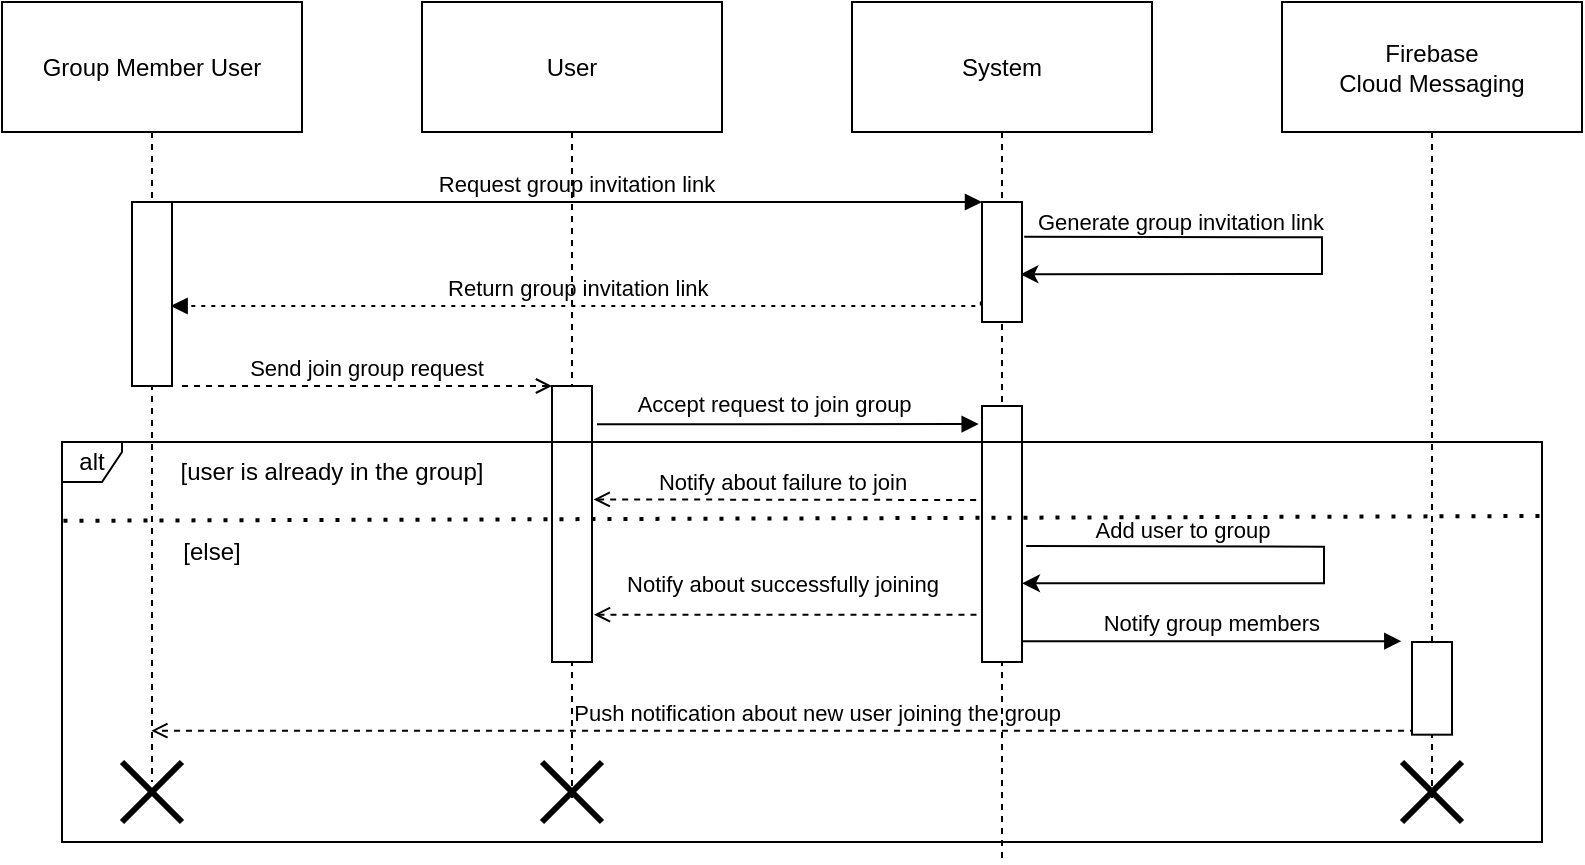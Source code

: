 <mxfile version="25.0.1">
  <diagram name="Strona-1" id="NTGjzAoij-4RBShrze8b">
    <mxGraphModel dx="2901" dy="1140" grid="1" gridSize="10" guides="1" tooltips="1" connect="1" arrows="1" fold="1" page="1" pageScale="1" pageWidth="827" pageHeight="1169" math="0" shadow="0">
      <root>
        <mxCell id="0" />
        <mxCell id="1" parent="0" />
        <mxCell id="2" value="User" style="shape=umlLifeline;perimeter=lifelinePerimeter;whiteSpace=wrap;container=1;dropTarget=0;collapsible=0;recursiveResize=0;outlineConnect=0;portConstraint=eastwest;newEdgeStyle={&quot;edgeStyle&quot;:&quot;elbowEdgeStyle&quot;,&quot;elbow&quot;:&quot;vertical&quot;,&quot;curved&quot;:0,&quot;rounded&quot;:0};size=65;movable=1;resizable=1;rotatable=1;deletable=1;editable=1;locked=0;connectable=1;" parent="1" vertex="1">
          <mxGeometry width="150" height="400" as="geometry" />
        </mxCell>
        <mxCell id="vf7bno58fgWeEznr3E9_-9" value="" style="rounded=0;whiteSpace=wrap;html=1;fillColor=default;" parent="1" vertex="1">
          <mxGeometry x="65" y="192" width="20" height="138" as="geometry" />
        </mxCell>
        <mxCell id="3" value="System" style="shape=umlLifeline;perimeter=lifelinePerimeter;whiteSpace=wrap;container=1;dropTarget=0;collapsible=0;recursiveResize=0;outlineConnect=0;portConstraint=eastwest;newEdgeStyle={&quot;edgeStyle&quot;:&quot;elbowEdgeStyle&quot;,&quot;elbow&quot;:&quot;vertical&quot;,&quot;curved&quot;:0,&quot;rounded&quot;:0};size=65;movable=1;resizable=1;rotatable=1;deletable=1;editable=1;locked=0;connectable=1;" parent="1" vertex="1">
          <mxGeometry x="215" width="150" height="430" as="geometry" />
        </mxCell>
        <mxCell id="4" value="Firebase&#xa;Cloud Messaging" style="shape=umlLifeline;perimeter=lifelinePerimeter;whiteSpace=wrap;container=1;dropTarget=0;collapsible=0;recursiveResize=0;outlineConnect=0;portConstraint=eastwest;newEdgeStyle={&quot;edgeStyle&quot;:&quot;elbowEdgeStyle&quot;,&quot;elbow&quot;:&quot;vertical&quot;,&quot;curved&quot;:0,&quot;rounded&quot;:0};size=65;" parent="1" vertex="1">
          <mxGeometry x="430" width="150" height="400" as="geometry" />
        </mxCell>
        <mxCell id="5" value="Accept request to join group" style="verticalAlign=bottom;edgeStyle=elbowEdgeStyle;elbow=vertical;curved=0;rounded=0;endArrow=block;exitX=1.125;exitY=0.139;exitDx=0;exitDy=0;exitPerimeter=0;entryX=-0.083;entryY=0.071;entryDx=0;entryDy=0;entryPerimeter=0;labelBackgroundColor=none;" parent="1" source="vf7bno58fgWeEznr3E9_-9" target="vf7bno58fgWeEznr3E9_-10" edge="1">
          <mxGeometry x="-0.066" y="1" relative="1" as="geometry">
            <Array as="points" />
            <mxPoint x="74.5" y="212" as="sourcePoint" />
            <mxPoint x="210" y="200" as="targetPoint" />
            <mxPoint as="offset" />
          </mxGeometry>
        </mxCell>
        <mxCell id="6" value="Notify group members" style="verticalAlign=bottom;edgeStyle=elbowEdgeStyle;elbow=vertical;curved=0;rounded=0;endArrow=block;entryX=-0.086;entryY=0.079;entryDx=0;entryDy=0;entryPerimeter=0;exitX=1.181;exitY=0.915;exitDx=0;exitDy=0;exitPerimeter=0;labelBackgroundColor=none;" parent="1" edge="1">
          <mxGeometry relative="1" as="geometry">
            <Array as="points">
              <mxPoint x="436.38" y="319.58" />
            </Array>
            <mxPoint x="300.0" y="319.63" as="sourcePoint" />
            <mxPoint x="489.66" y="320.32" as="targetPoint" />
          </mxGeometry>
        </mxCell>
        <mxCell id="7" value="           Push notification about new user joining the group" style="verticalAlign=bottom;edgeStyle=elbowEdgeStyle;elbow=vertical;curved=0;rounded=0;dashed=1;endArrow=open;endFill=0;exitX=0;exitY=1;exitDx=0;exitDy=0;labelBackgroundColor=none;" parent="1" source="FH-teB31ZwKQPtfeiBWO-8" edge="1">
          <mxGeometry relative="1" as="geometry">
            <Array as="points">
              <mxPoint x="336" y="364.34" />
            </Array>
            <mxPoint x="572.5" y="364.34" as="sourcePoint" />
            <mxPoint x="-135.333" y="364.34" as="targetPoint" />
          </mxGeometry>
        </mxCell>
        <mxCell id="vf7bno58fgWeEznr3E9_-7" value="Group Member User" style="shape=umlLifeline;perimeter=lifelinePerimeter;whiteSpace=wrap;container=1;dropTarget=0;collapsible=0;recursiveResize=0;outlineConnect=0;portConstraint=eastwest;newEdgeStyle={&quot;edgeStyle&quot;:&quot;elbowEdgeStyle&quot;,&quot;elbow&quot;:&quot;vertical&quot;,&quot;curved&quot;:0,&quot;rounded&quot;:0};size=65;" parent="1" vertex="1">
          <mxGeometry x="-210" width="150" height="390" as="geometry" />
        </mxCell>
        <mxCell id="vf7bno58fgWeEznr3E9_-8" value="Send join group request" style="verticalAlign=bottom;edgeStyle=elbowEdgeStyle;elbow=vertical;curved=0;rounded=0;endArrow=open;endFill=0;dashed=1;entryX=0;entryY=0;entryDx=0;entryDy=0;labelBackgroundColor=none;" parent="1" target="vf7bno58fgWeEznr3E9_-9" edge="1">
          <mxGeometry relative="1" as="geometry">
            <Array as="points">
              <mxPoint x="-23.5" y="192" />
            </Array>
            <mxPoint x="-120" y="192" as="sourcePoint" />
            <mxPoint x="60" y="192" as="targetPoint" />
          </mxGeometry>
        </mxCell>
        <mxCell id="vf7bno58fgWeEznr3E9_-10" value="" style="rounded=0;whiteSpace=wrap;html=1;fillColor=default;" parent="1" vertex="1">
          <mxGeometry x="280" y="202" width="20" height="128" as="geometry" />
        </mxCell>
        <mxCell id="vf7bno58fgWeEznr3E9_-12" value="Return group invitation link" style="verticalAlign=bottom;edgeStyle=elbowEdgeStyle;elbow=vertical;curved=0;rounded=0;dashed=1;dashPattern=2 3;endArrow=block;exitX=-0.03;exitY=0.829;exitDx=0;exitDy=0;exitPerimeter=0;labelBackgroundColor=none;" parent="1" source="FH-teB31ZwKQPtfeiBWO-11" edge="1">
          <mxGeometry relative="1" as="geometry">
            <Array as="points">
              <mxPoint x="51.5" y="152" />
            </Array>
            <mxPoint x="288" y="152" as="sourcePoint" />
            <mxPoint x="-125.676" y="152.0" as="targetPoint" />
          </mxGeometry>
        </mxCell>
        <mxCell id="vf7bno58fgWeEznr3E9_-13" value="Request group invitation link" style="verticalAlign=bottom;edgeStyle=elbowEdgeStyle;elbow=vertical;curved=0;rounded=0;endArrow=block;exitX=1;exitY=0;exitDx=0;exitDy=0;entryX=0;entryY=0;entryDx=0;entryDy=0;labelBackgroundColor=none;" parent="1" source="FH-teB31ZwKQPtfeiBWO-10" target="FH-teB31ZwKQPtfeiBWO-11" edge="1">
          <mxGeometry relative="1" as="geometry">
            <Array as="points" />
            <mxPoint x="-130" y="110" as="sourcePoint" />
            <mxPoint x="220" y="100" as="targetPoint" />
          </mxGeometry>
        </mxCell>
        <mxCell id="FH-teB31ZwKQPtfeiBWO-8" value="" style="rounded=0;whiteSpace=wrap;html=1;fillColor=default;" parent="1" vertex="1">
          <mxGeometry x="495" y="320" width="20" height="46.34" as="geometry" />
        </mxCell>
        <mxCell id="FH-teB31ZwKQPtfeiBWO-10" value="" style="rounded=0;whiteSpace=wrap;html=1;fillColor=default;" parent="1" vertex="1">
          <mxGeometry x="-145" y="100" width="20" height="92" as="geometry" />
        </mxCell>
        <mxCell id="FH-teB31ZwKQPtfeiBWO-13" value="" style="endArrow=classic;html=1;rounded=0;entryX=0.958;entryY=0.603;entryDx=0;entryDy=0;exitX=1.055;exitY=0.336;exitDx=0;exitDy=0;exitPerimeter=0;entryPerimeter=0;" parent="1" target="FH-teB31ZwKQPtfeiBWO-11" edge="1">
          <mxGeometry width="50" height="50" relative="1" as="geometry">
            <mxPoint x="301.1" y="117.33" as="sourcePoint" />
            <mxPoint x="300" y="142.17" as="targetPoint" />
            <Array as="points">
              <mxPoint x="450" y="117.67" />
              <mxPoint x="450" y="136" />
            </Array>
          </mxGeometry>
        </mxCell>
        <mxCell id="FH-teB31ZwKQPtfeiBWO-14" value="Generate group invitation link" style="edgeLabel;html=1;align=center;verticalAlign=middle;resizable=0;points=[];labelBackgroundColor=none;" parent="FH-teB31ZwKQPtfeiBWO-13" vertex="1" connectable="0">
          <mxGeometry x="-0.5" y="-3" relative="1" as="geometry">
            <mxPoint x="-2" y="-11" as="offset" />
          </mxGeometry>
        </mxCell>
        <mxCell id="FH-teB31ZwKQPtfeiBWO-15" value="" style="endArrow=classic;html=1;rounded=0;entryX=0.958;entryY=0.603;entryDx=0;entryDy=0;exitX=1.055;exitY=0.336;exitDx=0;exitDy=0;exitPerimeter=0;entryPerimeter=0;" parent="1" edge="1">
          <mxGeometry width="50" height="50" relative="1" as="geometry">
            <mxPoint x="302.1" y="272" as="sourcePoint" />
            <mxPoint x="300" y="290.67" as="targetPoint" />
            <Array as="points">
              <mxPoint x="451" y="272.34" />
              <mxPoint x="451" y="290.67" />
            </Array>
          </mxGeometry>
        </mxCell>
        <mxCell id="FH-teB31ZwKQPtfeiBWO-16" value="Add user to group" style="edgeLabel;html=1;align=center;verticalAlign=middle;resizable=0;points=[];labelBackgroundColor=none;" parent="FH-teB31ZwKQPtfeiBWO-15" vertex="1" connectable="0">
          <mxGeometry x="-0.5" y="-3" relative="1" as="geometry">
            <mxPoint x="-2" y="-11" as="offset" />
          </mxGeometry>
        </mxCell>
        <mxCell id="FH-teB31ZwKQPtfeiBWO-18" value="[user is already in the group]" style="text;html=1;align=center;verticalAlign=middle;whiteSpace=wrap;rounded=0;" parent="1" vertex="1">
          <mxGeometry x="-130" y="220" width="170" height="30" as="geometry" />
        </mxCell>
        <mxCell id="FH-teB31ZwKQPtfeiBWO-20" value="" style="endArrow=none;dashed=1;html=1;rounded=0;exitX=1.042;exitY=0.411;exitDx=0;exitDy=0;exitPerimeter=0;startArrow=open;startFill=0;" parent="1" source="vf7bno58fgWeEznr3E9_-9" edge="1">
          <mxGeometry width="50" height="50" relative="1" as="geometry">
            <mxPoint x="190" y="220" as="sourcePoint" />
            <mxPoint x="280" y="249" as="targetPoint" />
          </mxGeometry>
        </mxCell>
        <mxCell id="FH-teB31ZwKQPtfeiBWO-24" value="Notify about failure to join" style="edgeLabel;html=1;align=center;verticalAlign=middle;resizable=0;points=[];labelBackgroundColor=none;" parent="FH-teB31ZwKQPtfeiBWO-20" vertex="1" connectable="0">
          <mxGeometry x="0.039" y="-1" relative="1" as="geometry">
            <mxPoint x="-7" y="-10" as="offset" />
          </mxGeometry>
        </mxCell>
        <mxCell id="FH-teB31ZwKQPtfeiBWO-21" value="" style="endArrow=none;dashed=1;html=1;rounded=0;entryX=0;entryY=0.395;entryDx=0;entryDy=0;entryPerimeter=0;exitX=1.042;exitY=0.411;exitDx=0;exitDy=0;exitPerimeter=0;startArrow=open;startFill=0;" parent="1" edge="1">
          <mxGeometry width="50" height="50" relative="1" as="geometry">
            <mxPoint x="86" y="306.34" as="sourcePoint" />
            <mxPoint x="280" y="306.34" as="targetPoint" />
          </mxGeometry>
        </mxCell>
        <mxCell id="FH-teB31ZwKQPtfeiBWO-26" value="Notify about successfully joining" style="edgeLabel;html=1;align=center;verticalAlign=middle;resizable=0;points=[];labelBackgroundColor=none;" parent="FH-teB31ZwKQPtfeiBWO-21" vertex="1" connectable="0">
          <mxGeometry x="-0.031" y="5" relative="1" as="geometry">
            <mxPoint y="-11" as="offset" />
          </mxGeometry>
        </mxCell>
        <mxCell id="FH-teB31ZwKQPtfeiBWO-22" value="" style="endArrow=none;dashed=1;html=1;dashPattern=1 3;strokeWidth=2;rounded=0;entryX=0.999;entryY=0.185;entryDx=0;entryDy=0;entryPerimeter=0;exitX=0.001;exitY=0.197;exitDx=0;exitDy=0;exitPerimeter=0;" parent="1" source="FH-teB31ZwKQPtfeiBWO-17" target="FH-teB31ZwKQPtfeiBWO-17" edge="1">
          <mxGeometry width="50" height="50" relative="1" as="geometry">
            <mxPoint x="190" y="220" as="sourcePoint" />
            <mxPoint x="240" y="170" as="targetPoint" />
          </mxGeometry>
        </mxCell>
        <mxCell id="FH-teB31ZwKQPtfeiBWO-23" value="[else]" style="text;html=1;align=center;verticalAlign=middle;whiteSpace=wrap;rounded=0;" parent="1" vertex="1">
          <mxGeometry x="-190" y="260" width="170" height="30" as="geometry" />
        </mxCell>
        <mxCell id="gZi11fdVMtve-Rw_ZhxZ-7" value="" style="shape=umlDestroy;whiteSpace=wrap;html=1;strokeWidth=3;targetShapes=umlLifeline;" parent="1" vertex="1">
          <mxGeometry x="-150" y="380" width="30" height="30" as="geometry" />
        </mxCell>
        <mxCell id="gZi11fdVMtve-Rw_ZhxZ-9" value="" style="shape=umlDestroy;whiteSpace=wrap;html=1;strokeWidth=3;targetShapes=umlLifeline;" parent="1" vertex="1">
          <mxGeometry x="60" y="380" width="30" height="30" as="geometry" />
        </mxCell>
        <mxCell id="gZi11fdVMtve-Rw_ZhxZ-10" value="" style="shape=umlDestroy;whiteSpace=wrap;html=1;strokeWidth=3;targetShapes=umlLifeline;" parent="1" vertex="1">
          <mxGeometry x="490" y="380" width="30" height="30" as="geometry" />
        </mxCell>
        <mxCell id="FH-teB31ZwKQPtfeiBWO-11" value="" style="rounded=0;whiteSpace=wrap;html=1;fillColor=default;" parent="1" vertex="1">
          <mxGeometry x="280" y="100" width="20" height="60" as="geometry" />
        </mxCell>
        <mxCell id="FH-teB31ZwKQPtfeiBWO-17" value="alt" style="shape=umlFrame;whiteSpace=wrap;html=1;pointerEvents=0;width=30;height=20;" parent="1" vertex="1">
          <mxGeometry x="-180" y="220" width="740" height="200" as="geometry" />
        </mxCell>
      </root>
    </mxGraphModel>
  </diagram>
</mxfile>
